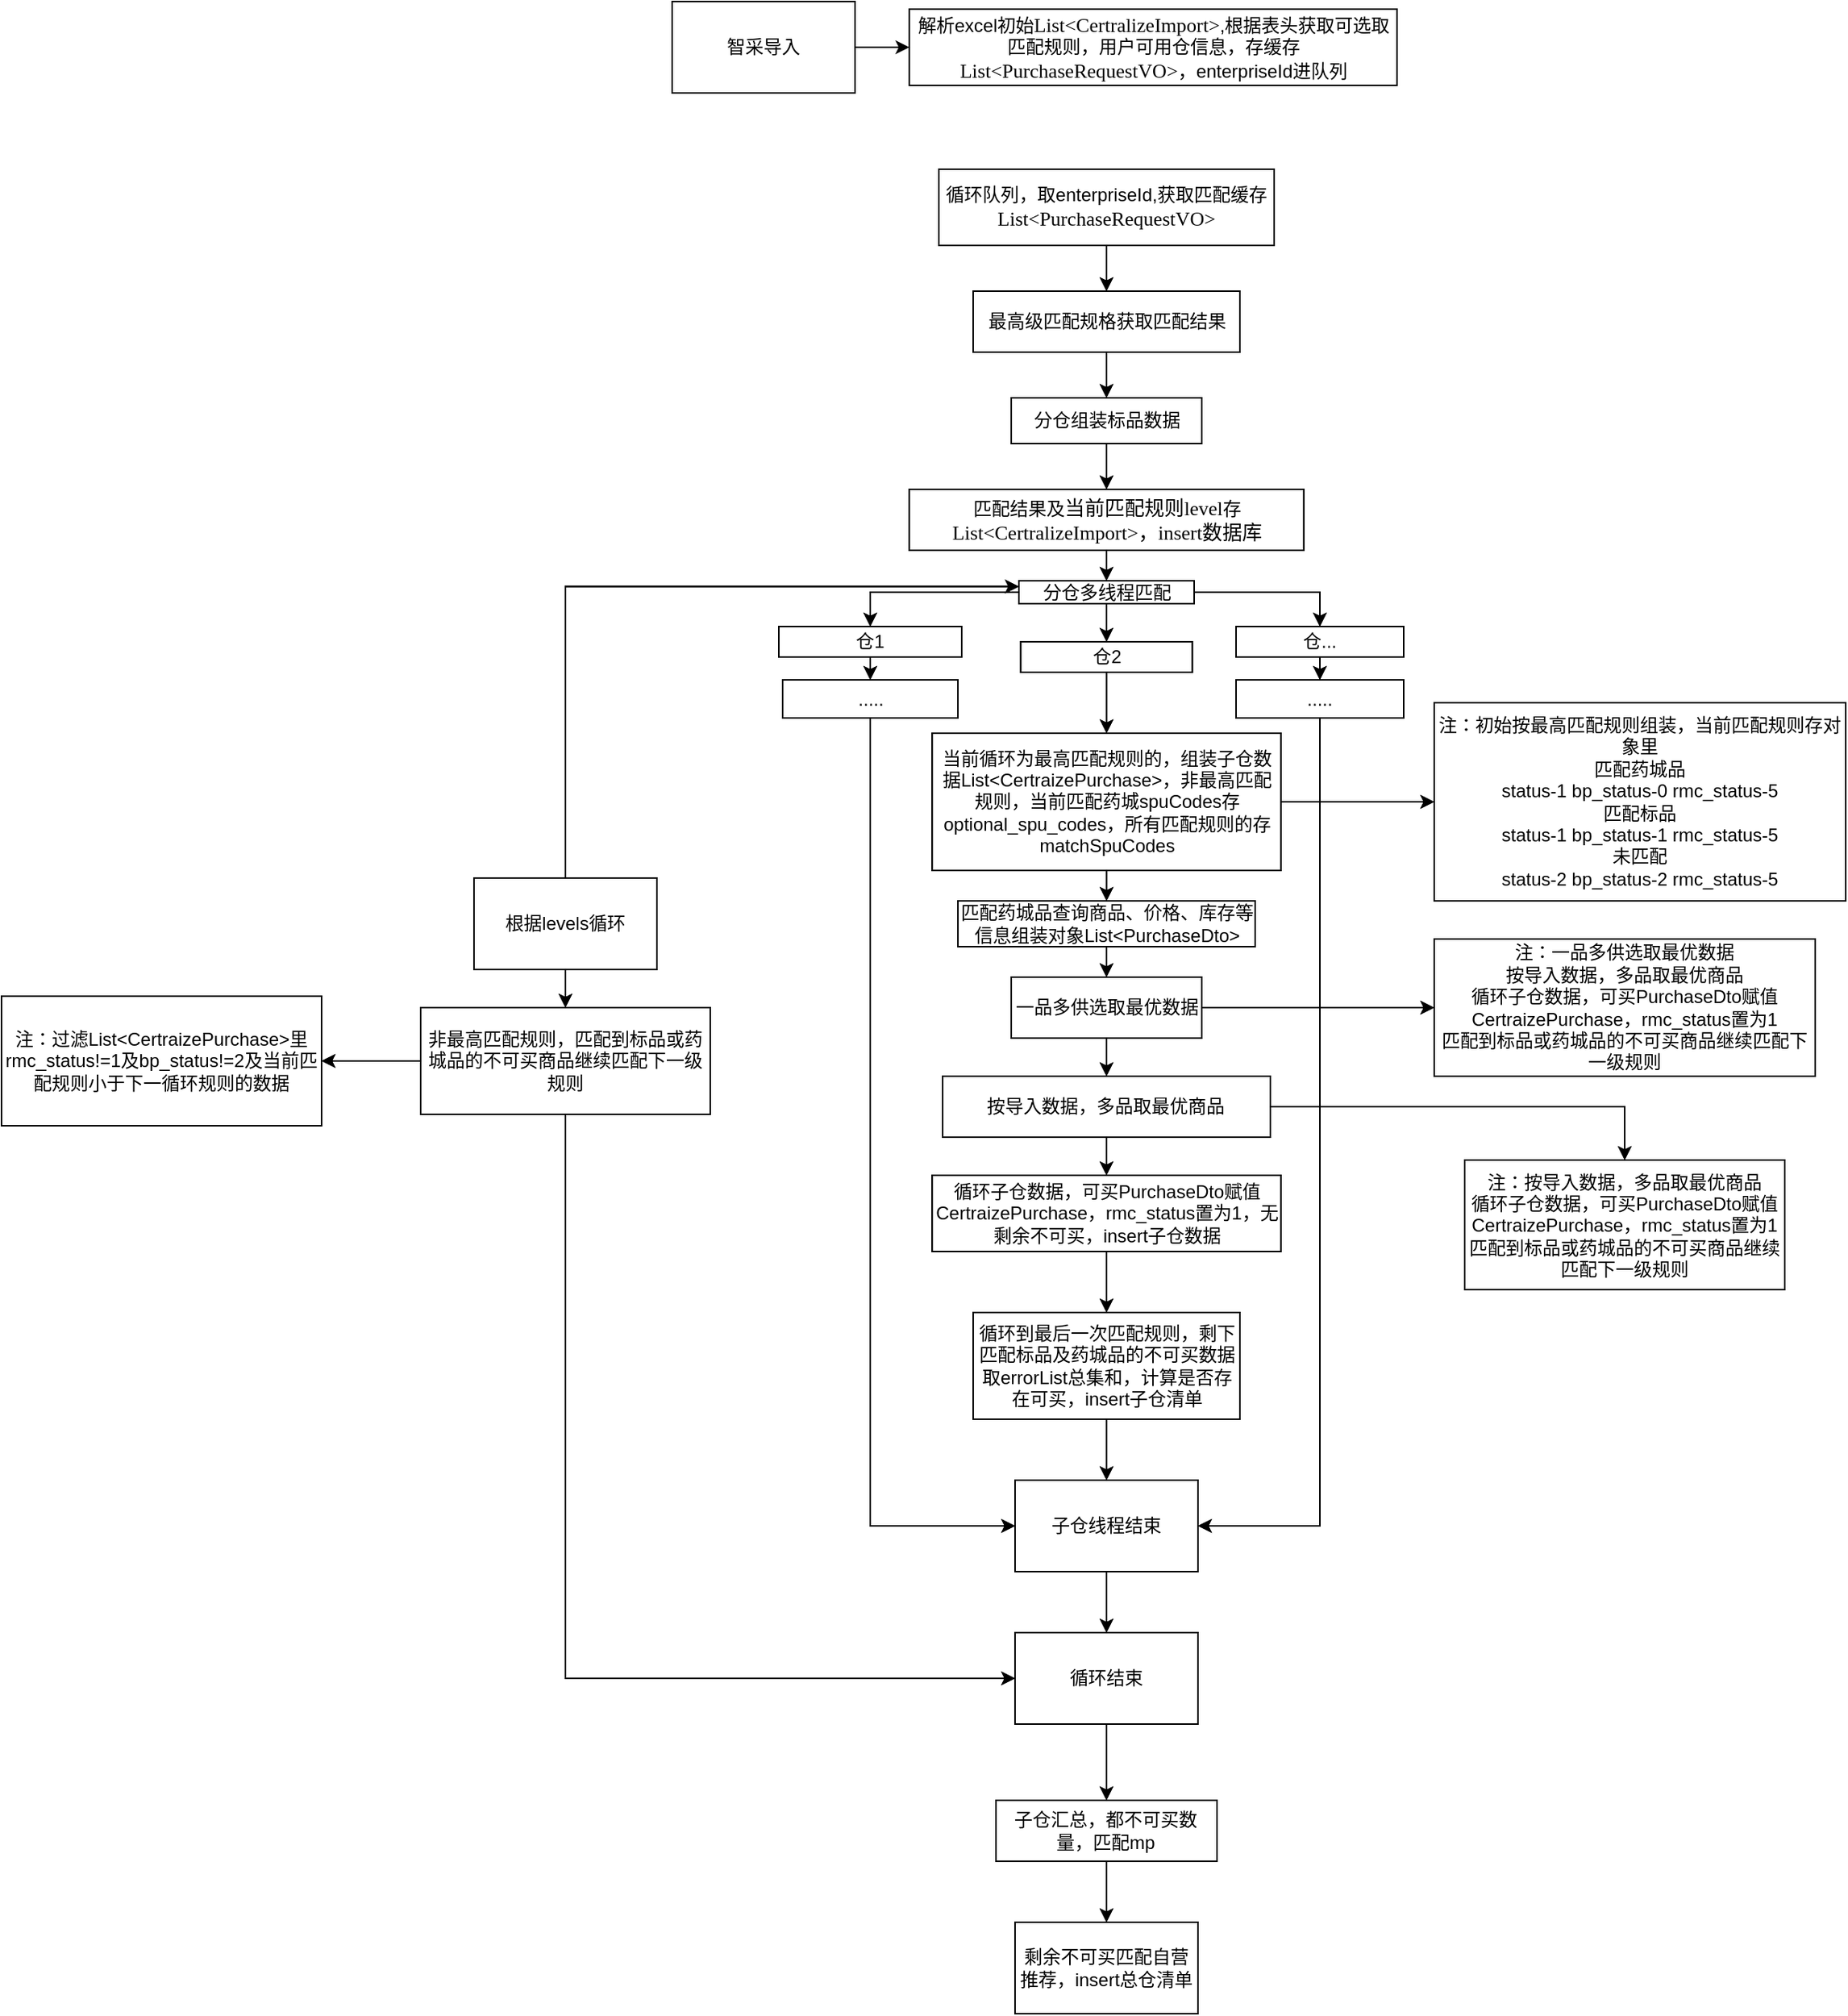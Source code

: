 <mxfile version="13.10.6" type="github"><diagram id="l05Uo-EG5JIZLfHmGwmQ" name="Page-1"><mxGraphModel dx="1747" dy="551" grid="1" gridSize="10" guides="1" tooltips="1" connect="1" arrows="1" fold="1" page="1" pageScale="1" pageWidth="827" pageHeight="1169" math="0" shadow="0"><root><mxCell id="0"/><mxCell id="1" parent="0"/><mxCell id="9VrhTRR11YWdJXrkg4CP-1" value="智采导入" style="rounded=0;whiteSpace=wrap;html=1;" parent="1" vertex="1"><mxGeometry y="130" width="120" height="60" as="geometry"/></mxCell><mxCell id="9VrhTRR11YWdJXrkg4CP-9" value="" style="edgeStyle=orthogonalEdgeStyle;rounded=0;orthogonalLoop=1;jettySize=auto;html=1;" parent="1" source="9VrhTRR11YWdJXrkg4CP-6" target="9VrhTRR11YWdJXrkg4CP-8" edge="1"><mxGeometry relative="1" as="geometry"/></mxCell><mxCell id="9VrhTRR11YWdJXrkg4CP-6" value="循环队列，取enterpriseId,获取匹配缓存&lt;span style=&quot;background-color: rgb(255 , 255 , 255) ; font-family: &amp;#34;consolas&amp;#34; ; font-size: 9.8pt&quot;&gt;List&amp;lt;PurchaseRequestVO&amp;gt;&lt;/span&gt;" style="rounded=0;whiteSpace=wrap;html=1;" parent="1" vertex="1"><mxGeometry x="175" y="240" width="220" height="50" as="geometry"/></mxCell><mxCell id="9VrhTRR11YWdJXrkg4CP-17" value="" style="edgeStyle=orthogonalEdgeStyle;rounded=0;orthogonalLoop=1;jettySize=auto;html=1;" parent="1" source="9VrhTRR11YWdJXrkg4CP-8" target="9VrhTRR11YWdJXrkg4CP-16" edge="1"><mxGeometry relative="1" as="geometry"/></mxCell><mxCell id="9VrhTRR11YWdJXrkg4CP-8" value="最高级匹配规格获取匹配结果" style="whiteSpace=wrap;html=1;rounded=0;" parent="1" vertex="1"><mxGeometry x="197.5" y="320" width="175" height="40" as="geometry"/></mxCell><mxCell id="9VrhTRR11YWdJXrkg4CP-20" value="" style="edgeStyle=orthogonalEdgeStyle;rounded=0;orthogonalLoop=1;jettySize=auto;html=1;" parent="1" source="9VrhTRR11YWdJXrkg4CP-10" target="9VrhTRR11YWdJXrkg4CP-19" edge="1"><mxGeometry relative="1" as="geometry"/></mxCell><mxCell id="9VrhTRR11YWdJXrkg4CP-10" value="匹配结果及&lt;span style=&quot;font-family: &amp;#34;consolas&amp;#34; ; font-size: 13.067px ; background-color: rgb(255 , 255 , 255)&quot;&gt;当前匹配规则level&lt;/span&gt;存&lt;span style=&quot;background-color: rgb(255 , 255 , 255) ; font-family: &amp;#34;consolas&amp;#34; ; font-size: 9.8pt&quot;&gt;List&amp;lt;CertralizeImport&amp;gt;，insert数据库&lt;/span&gt;" style="whiteSpace=wrap;html=1;rounded=0;" parent="1" vertex="1"><mxGeometry x="155.63" y="450" width="258.75" height="40" as="geometry"/></mxCell><mxCell id="9VrhTRR11YWdJXrkg4CP-18" value="" style="edgeStyle=orthogonalEdgeStyle;rounded=0;orthogonalLoop=1;jettySize=auto;html=1;" parent="1" source="9VrhTRR11YWdJXrkg4CP-16" target="9VrhTRR11YWdJXrkg4CP-10" edge="1"><mxGeometry relative="1" as="geometry"/></mxCell><mxCell id="9VrhTRR11YWdJXrkg4CP-16" value="分仓组装标品数据" style="whiteSpace=wrap;html=1;rounded=0;" parent="1" vertex="1"><mxGeometry x="222.5" y="390" width="125" height="30" as="geometry"/></mxCell><mxCell id="9VrhTRR11YWdJXrkg4CP-23" value="" style="edgeStyle=orthogonalEdgeStyle;rounded=0;orthogonalLoop=1;jettySize=auto;html=1;" parent="1" source="9VrhTRR11YWdJXrkg4CP-19" target="9VrhTRR11YWdJXrkg4CP-22" edge="1"><mxGeometry relative="1" as="geometry"/></mxCell><mxCell id="9VrhTRR11YWdJXrkg4CP-25" value="" style="edgeStyle=orthogonalEdgeStyle;rounded=0;orthogonalLoop=1;jettySize=auto;html=1;" parent="1" source="9VrhTRR11YWdJXrkg4CP-19" target="9VrhTRR11YWdJXrkg4CP-24" edge="1"><mxGeometry relative="1" as="geometry"/></mxCell><mxCell id="9VrhTRR11YWdJXrkg4CP-30" value="" style="edgeStyle=orthogonalEdgeStyle;rounded=0;orthogonalLoop=1;jettySize=auto;html=1;" parent="1" source="9VrhTRR11YWdJXrkg4CP-19" target="9VrhTRR11YWdJXrkg4CP-29" edge="1"><mxGeometry relative="1" as="geometry"/></mxCell><mxCell id="9VrhTRR11YWdJXrkg4CP-19" value="分仓多线程匹配" style="whiteSpace=wrap;html=1;rounded=0;" parent="1" vertex="1"><mxGeometry x="227.5" y="510" width="115" height="15" as="geometry"/></mxCell><mxCell id="9VrhTRR11YWdJXrkg4CP-47" value="" style="edgeStyle=orthogonalEdgeStyle;rounded=0;orthogonalLoop=1;jettySize=auto;html=1;" parent="1" source="9VrhTRR11YWdJXrkg4CP-22" target="9VrhTRR11YWdJXrkg4CP-46" edge="1"><mxGeometry relative="1" as="geometry"/></mxCell><mxCell id="9VrhTRR11YWdJXrkg4CP-22" value="仓1" style="whiteSpace=wrap;html=1;rounded=0;" parent="1" vertex="1"><mxGeometry x="70" y="540" width="120" height="20" as="geometry"/></mxCell><mxCell id="9VrhTRR11YWdJXrkg4CP-54" value="" style="edgeStyle=orthogonalEdgeStyle;rounded=0;orthogonalLoop=1;jettySize=auto;html=1;" parent="1" source="9VrhTRR11YWdJXrkg4CP-24" target="9VrhTRR11YWdJXrkg4CP-53" edge="1"><mxGeometry relative="1" as="geometry"/></mxCell><mxCell id="9VrhTRR11YWdJXrkg4CP-24" value="仓..." style="whiteSpace=wrap;html=1;rounded=0;" parent="1" vertex="1"><mxGeometry x="370" y="540" width="110" height="20" as="geometry"/></mxCell><mxCell id="9VrhTRR11YWdJXrkg4CP-33" value="" style="edgeStyle=orthogonalEdgeStyle;rounded=0;orthogonalLoop=1;jettySize=auto;html=1;" parent="1" source="9VrhTRR11YWdJXrkg4CP-29" target="9VrhTRR11YWdJXrkg4CP-32" edge="1"><mxGeometry relative="1" as="geometry"/></mxCell><mxCell id="9VrhTRR11YWdJXrkg4CP-29" value="仓2" style="whiteSpace=wrap;html=1;rounded=0;" parent="1" vertex="1"><mxGeometry x="228.75" y="550" width="112.5" height="20" as="geometry"/></mxCell><mxCell id="9VrhTRR11YWdJXrkg4CP-37" value="" style="edgeStyle=orthogonalEdgeStyle;rounded=0;orthogonalLoop=1;jettySize=auto;html=1;" parent="1" source="9VrhTRR11YWdJXrkg4CP-32" target="9VrhTRR11YWdJXrkg4CP-36" edge="1"><mxGeometry relative="1" as="geometry"/></mxCell><mxCell id="9VrhTRR11YWdJXrkg4CP-51" value="" style="edgeStyle=orthogonalEdgeStyle;rounded=0;orthogonalLoop=1;jettySize=auto;html=1;" parent="1" source="9VrhTRR11YWdJXrkg4CP-32" target="9VrhTRR11YWdJXrkg4CP-35" edge="1"><mxGeometry relative="1" as="geometry"/></mxCell><mxCell id="9VrhTRR11YWdJXrkg4CP-32" value="当前循环为最高匹配规则的，组装子仓数据List&amp;lt;CertraizePurchase&amp;gt;，非最高匹配规则，当前匹配药城spuCodes存optional_spu_codes，所有匹配规则的存matchSpuCodes" style="whiteSpace=wrap;html=1;rounded=0;" parent="1" vertex="1"><mxGeometry x="170.65" y="610" width="228.74" height="90" as="geometry"/></mxCell><mxCell id="9VrhTRR11YWdJXrkg4CP-35" value="&lt;span&gt;注：&lt;/span&gt;&lt;span&gt;初始按最高匹配规则组装，当前匹配规则存对象里&lt;/span&gt;&lt;div&gt;匹配药城品&lt;/div&gt;&lt;div&gt;status-1 bp_status-0 rmc_status-5&lt;/div&gt;&lt;div&gt;匹配标品&lt;/div&gt;&lt;div&gt;status-1 bp_status-1 rmc_status-5&lt;/div&gt;&lt;div&gt;未匹配&lt;/div&gt;&lt;div&gt;status-2 bp_status-2 rmc_status-5&lt;/div&gt;" style="rounded=0;whiteSpace=wrap;html=1;" parent="1" vertex="1"><mxGeometry x="500" y="590" width="270" height="130" as="geometry"/></mxCell><mxCell id="9VrhTRR11YWdJXrkg4CP-39" value="" style="edgeStyle=orthogonalEdgeStyle;rounded=0;orthogonalLoop=1;jettySize=auto;html=1;" parent="1" source="9VrhTRR11YWdJXrkg4CP-36" target="9VrhTRR11YWdJXrkg4CP-38" edge="1"><mxGeometry relative="1" as="geometry"/></mxCell><mxCell id="9VrhTRR11YWdJXrkg4CP-36" value="匹配药城品查询商品、价格、库存等信息组装对象List&amp;lt;PurchaseDto&amp;gt;" style="whiteSpace=wrap;html=1;rounded=0;" parent="1" vertex="1"><mxGeometry x="187.52" y="720" width="195" height="30" as="geometry"/></mxCell><mxCell id="9VrhTRR11YWdJXrkg4CP-42" value="" style="edgeStyle=orthogonalEdgeStyle;rounded=0;orthogonalLoop=1;jettySize=auto;html=1;" parent="1" source="9VrhTRR11YWdJXrkg4CP-38" target="9VrhTRR11YWdJXrkg4CP-41" edge="1"><mxGeometry relative="1" as="geometry"/></mxCell><mxCell id="9VrhTRR11YWdJXrkg4CP-50" value="" style="edgeStyle=orthogonalEdgeStyle;rounded=0;orthogonalLoop=1;jettySize=auto;html=1;" parent="1" source="9VrhTRR11YWdJXrkg4CP-38" target="9VrhTRR11YWdJXrkg4CP-40" edge="1"><mxGeometry relative="1" as="geometry"/></mxCell><mxCell id="9VrhTRR11YWdJXrkg4CP-38" value="一品多供选取最优数据" style="whiteSpace=wrap;html=1;rounded=0;" parent="1" vertex="1"><mxGeometry x="222.5" y="770" width="124.99" height="40" as="geometry"/></mxCell><mxCell id="9VrhTRR11YWdJXrkg4CP-40" value="注：&lt;span&gt;一品多供选取最优数据&lt;/span&gt;&lt;div&gt;&lt;span&gt;&#9;&lt;/span&gt;按导入数据，多品取最优商品&lt;/div&gt;&lt;div&gt;&lt;span&gt;&#9;&#9;&lt;/span&gt;循环子仓数据，可买PurchaseDto赋值CertraizePurchase，rmc_status置为1&lt;/div&gt;&lt;div&gt;&lt;span&gt;&#9;&#9;&#9;&lt;/span&gt;匹配到标品或药城品的不可买商品继续匹配下一级规则&lt;/div&gt;" style="rounded=0;whiteSpace=wrap;html=1;align=center;" parent="1" vertex="1"><mxGeometry x="500" y="745" width="250" height="90" as="geometry"/></mxCell><mxCell id="9VrhTRR11YWdJXrkg4CP-45" value="" style="edgeStyle=orthogonalEdgeStyle;rounded=0;orthogonalLoop=1;jettySize=auto;html=1;" parent="1" source="9VrhTRR11YWdJXrkg4CP-41" target="9VrhTRR11YWdJXrkg4CP-44" edge="1"><mxGeometry relative="1" as="geometry"/></mxCell><mxCell id="9VrhTRR11YWdJXrkg4CP-56" value="" style="edgeStyle=orthogonalEdgeStyle;rounded=0;orthogonalLoop=1;jettySize=auto;html=1;" parent="1" source="9VrhTRR11YWdJXrkg4CP-41" target="9VrhTRR11YWdJXrkg4CP-43" edge="1"><mxGeometry relative="1" as="geometry"/></mxCell><mxCell id="9VrhTRR11YWdJXrkg4CP-41" value="按导入数据，多品取最优商品" style="whiteSpace=wrap;html=1;rounded=0;" parent="1" vertex="1"><mxGeometry x="177.49" y="835" width="215.01" height="40" as="geometry"/></mxCell><mxCell id="9VrhTRR11YWdJXrkg4CP-43" value="&lt;div&gt;注：按导入数据，多品取最优商品&lt;/div&gt;&lt;div&gt;&lt;span&gt;&#9;&lt;/span&gt;循环子仓数据，可买PurchaseDto赋值CertraizePurchase，rmc_status置为1&lt;/div&gt;&lt;div&gt;&lt;span&gt;&#9;&#9;&lt;/span&gt;匹配到标品或药城品的不可买商品继续匹配下一级规则&lt;/div&gt;" style="rounded=0;whiteSpace=wrap;html=1;align=center;" parent="1" vertex="1"><mxGeometry x="520" y="890" width="210" height="85" as="geometry"/></mxCell><mxCell id="9VrhTRR11YWdJXrkg4CP-92" value="" style="edgeStyle=orthogonalEdgeStyle;rounded=0;orthogonalLoop=1;jettySize=auto;html=1;" parent="1" source="9VrhTRR11YWdJXrkg4CP-44" target="9VrhTRR11YWdJXrkg4CP-91" edge="1"><mxGeometry relative="1" as="geometry"/></mxCell><mxCell id="9VrhTRR11YWdJXrkg4CP-44" value="循环子仓数据，可买PurchaseDto赋值CertraizePurchase，rmc_status置为1，无剩余不可买，insert子仓数据" style="whiteSpace=wrap;html=1;rounded=0;" parent="1" vertex="1"><mxGeometry x="170.64" y="900" width="228.75" height="50" as="geometry"/></mxCell><mxCell id="9VrhTRR11YWdJXrkg4CP-66" value="" style="edgeStyle=orthogonalEdgeStyle;rounded=0;orthogonalLoop=1;jettySize=auto;html=1;entryX=0;entryY=0.5;entryDx=0;entryDy=0;" parent="1" source="9VrhTRR11YWdJXrkg4CP-46" target="9VrhTRR11YWdJXrkg4CP-62" edge="1"><mxGeometry relative="1" as="geometry"><mxPoint x="130" y="1110" as="targetPoint"/><Array as="points"><mxPoint x="130" y="1130"/></Array></mxGeometry></mxCell><mxCell id="9VrhTRR11YWdJXrkg4CP-46" value="....." style="whiteSpace=wrap;html=1;rounded=0;" parent="1" vertex="1"><mxGeometry x="72.5" y="575" width="115" height="25" as="geometry"/></mxCell><mxCell id="9VrhTRR11YWdJXrkg4CP-68" value="" style="edgeStyle=orthogonalEdgeStyle;rounded=0;orthogonalLoop=1;jettySize=auto;html=1;entryX=1;entryY=0.5;entryDx=0;entryDy=0;" parent="1" source="9VrhTRR11YWdJXrkg4CP-53" target="9VrhTRR11YWdJXrkg4CP-62" edge="1"><mxGeometry relative="1" as="geometry"><Array as="points"><mxPoint x="425" y="1130"/></Array></mxGeometry></mxCell><mxCell id="9VrhTRR11YWdJXrkg4CP-53" value="....." style="whiteSpace=wrap;html=1;rounded=0;align=center;" parent="1" vertex="1"><mxGeometry x="370" y="575" width="110" height="25" as="geometry"/></mxCell><mxCell id="9VrhTRR11YWdJXrkg4CP-99" value="" style="edgeStyle=orthogonalEdgeStyle;rounded=0;orthogonalLoop=1;jettySize=auto;html=1;" parent="1" source="9VrhTRR11YWdJXrkg4CP-62" target="9VrhTRR11YWdJXrkg4CP-98" edge="1"><mxGeometry relative="1" as="geometry"/></mxCell><mxCell id="9VrhTRR11YWdJXrkg4CP-62" value="子仓线程结束" style="whiteSpace=wrap;html=1;rounded=0;" parent="1" vertex="1"><mxGeometry x="225.015" y="1100" width="120" height="60" as="geometry"/></mxCell><mxCell id="9VrhTRR11YWdJXrkg4CP-69" value="注：过滤List&amp;lt;CertraizePurchase&amp;gt;里rmc_status!=1及bp_status!=2及当前匹配规则小于下一循环规则的数据" style="rounded=0;whiteSpace=wrap;html=1;align=center;" parent="1" vertex="1"><mxGeometry x="-440" y="782.5" width="210" height="85" as="geometry"/></mxCell><mxCell id="9VrhTRR11YWdJXrkg4CP-79" value="" style="edgeStyle=orthogonalEdgeStyle;rounded=0;orthogonalLoop=1;jettySize=auto;html=1;entryX=0;entryY=0.25;entryDx=0;entryDy=0;" parent="1" source="9VrhTRR11YWdJXrkg4CP-77" target="9VrhTRR11YWdJXrkg4CP-19" edge="1"><mxGeometry relative="1" as="geometry"><Array as="points"><mxPoint x="-70" y="514"/></Array></mxGeometry></mxCell><mxCell id="9VrhTRR11YWdJXrkg4CP-85" value="" style="edgeStyle=orthogonalEdgeStyle;rounded=0;orthogonalLoop=1;jettySize=auto;html=1;" parent="1" source="9VrhTRR11YWdJXrkg4CP-77" target="9VrhTRR11YWdJXrkg4CP-83" edge="1"><mxGeometry relative="1" as="geometry"/></mxCell><mxCell id="9VrhTRR11YWdJXrkg4CP-77" value="根据levels循环" style="rounded=0;whiteSpace=wrap;html=1;align=center;" parent="1" vertex="1"><mxGeometry x="-130" y="705" width="120" height="60" as="geometry"/></mxCell><mxCell id="9VrhTRR11YWdJXrkg4CP-86" value="" style="edgeStyle=orthogonalEdgeStyle;rounded=0;orthogonalLoop=1;jettySize=auto;html=1;" parent="1" source="9VrhTRR11YWdJXrkg4CP-83" target="9VrhTRR11YWdJXrkg4CP-69" edge="1"><mxGeometry relative="1" as="geometry"/></mxCell><mxCell id="9VrhTRR11YWdJXrkg4CP-90" value="" style="edgeStyle=orthogonalEdgeStyle;rounded=0;orthogonalLoop=1;jettySize=auto;html=1;entryX=0;entryY=0.5;entryDx=0;entryDy=0;" parent="1" source="9VrhTRR11YWdJXrkg4CP-83" target="9VrhTRR11YWdJXrkg4CP-98" edge="1"><mxGeometry relative="1" as="geometry"><mxPoint x="-70" y="945" as="targetPoint"/><Array as="points"><mxPoint x="-70" y="1230"/></Array></mxGeometry></mxCell><mxCell id="9VrhTRR11YWdJXrkg4CP-83" value="&lt;span&gt;非最高匹配规则，匹配到标品或药城品的不可买商品继续匹配下一级规则&lt;/span&gt;" style="rounded=0;whiteSpace=wrap;html=1;align=center;" parent="1" vertex="1"><mxGeometry x="-165" y="790" width="190" height="70" as="geometry"/></mxCell><mxCell id="9VrhTRR11YWdJXrkg4CP-93" value="" style="edgeStyle=orthogonalEdgeStyle;rounded=0;orthogonalLoop=1;jettySize=auto;html=1;" parent="1" source="9VrhTRR11YWdJXrkg4CP-91" target="9VrhTRR11YWdJXrkg4CP-62" edge="1"><mxGeometry relative="1" as="geometry"/></mxCell><mxCell id="9VrhTRR11YWdJXrkg4CP-91" value="循环到最后一次匹配规则，剩下匹配标品及药城品的不可买数据取errorList总集和，计算是否存在可买，insert子仓清单" style="whiteSpace=wrap;html=1;rounded=0;" parent="1" vertex="1"><mxGeometry x="197.53" y="990" width="174.99" height="70" as="geometry"/></mxCell><mxCell id="9VrhTRR11YWdJXrkg4CP-102" value="" style="edgeStyle=orthogonalEdgeStyle;rounded=0;orthogonalLoop=1;jettySize=auto;html=1;" parent="1" source="9VrhTRR11YWdJXrkg4CP-96" target="9VrhTRR11YWdJXrkg4CP-101" edge="1"><mxGeometry relative="1" as="geometry"/></mxCell><mxCell id="9VrhTRR11YWdJXrkg4CP-96" value="子仓汇总，都不可买数量，匹配mp" style="whiteSpace=wrap;html=1;rounded=0;" parent="1" vertex="1"><mxGeometry x="212.49" y="1310" width="145.01" height="40" as="geometry"/></mxCell><mxCell id="9VrhTRR11YWdJXrkg4CP-100" value="" style="edgeStyle=orthogonalEdgeStyle;rounded=0;orthogonalLoop=1;jettySize=auto;html=1;" parent="1" source="9VrhTRR11YWdJXrkg4CP-98" target="9VrhTRR11YWdJXrkg4CP-96" edge="1"><mxGeometry relative="1" as="geometry"/></mxCell><mxCell id="9VrhTRR11YWdJXrkg4CP-98" value="循环结束" style="rounded=0;whiteSpace=wrap;html=1;align=center;" parent="1" vertex="1"><mxGeometry x="224.99" y="1200" width="120" height="60" as="geometry"/></mxCell><mxCell id="9VrhTRR11YWdJXrkg4CP-101" value="剩余不可买匹配自营推荐，insert总仓清单" style="whiteSpace=wrap;html=1;rounded=0;" parent="1" vertex="1"><mxGeometry x="224.995" y="1390" width="120" height="60" as="geometry"/></mxCell><mxCell id="5xOcmtrdM1LGUa5LBMPP-1" value="" style="edgeStyle=orthogonalEdgeStyle;rounded=0;orthogonalLoop=1;jettySize=auto;html=1;" edge="1" parent="1" source="5xOcmtrdM1LGUa5LBMPP-2" target="5xOcmtrdM1LGUa5LBMPP-3"><mxGeometry relative="1" as="geometry"/></mxCell><mxCell id="5xOcmtrdM1LGUa5LBMPP-2" value="智采导入" style="rounded=0;whiteSpace=wrap;html=1;" vertex="1" parent="1"><mxGeometry y="130" width="120" height="60" as="geometry"/></mxCell><mxCell id="5xOcmtrdM1LGUa5LBMPP-3" value="解析excel初始&lt;span style=&quot;background-color: rgb(255 , 255 , 255) ; font-family: &amp;#34;consolas&amp;#34; ; font-size: 9.8pt&quot;&gt;List&amp;lt;CertralizeImport&amp;gt;&lt;/span&gt;&lt;span&gt;,根据表头获取可选取匹配规则，用户可用仓信息，存缓存&lt;/span&gt;&lt;span style=&quot;background-color: rgb(255 , 255 , 255) ; font-family: &amp;#34;consolas&amp;#34; ; font-size: 9.8pt&quot;&gt;List&amp;lt;PurchaseRequestVO&amp;gt;&lt;/span&gt;&lt;span&gt;，enterpriseId进队列&lt;/span&gt;" style="rounded=0;whiteSpace=wrap;html=1;" vertex="1" parent="1"><mxGeometry x="155.63" y="135" width="320" height="50" as="geometry"/></mxCell><mxCell id="5xOcmtrdM1LGUa5LBMPP-4" value="" style="edgeStyle=orthogonalEdgeStyle;rounded=0;orthogonalLoop=1;jettySize=auto;html=1;" edge="1" parent="1" source="5xOcmtrdM1LGUa5LBMPP-5" target="5xOcmtrdM1LGUa5LBMPP-7"><mxGeometry relative="1" as="geometry"/></mxCell><mxCell id="5xOcmtrdM1LGUa5LBMPP-5" value="循环队列，取enterpriseId,获取匹配缓存&lt;span style=&quot;background-color: rgb(255 , 255 , 255) ; font-family: &amp;#34;consolas&amp;#34; ; font-size: 9.8pt&quot;&gt;List&amp;lt;PurchaseRequestVO&amp;gt;&lt;/span&gt;" style="rounded=0;whiteSpace=wrap;html=1;" vertex="1" parent="1"><mxGeometry x="175" y="240" width="220" height="50" as="geometry"/></mxCell><mxCell id="5xOcmtrdM1LGUa5LBMPP-6" value="" style="edgeStyle=orthogonalEdgeStyle;rounded=0;orthogonalLoop=1;jettySize=auto;html=1;" edge="1" parent="1" source="5xOcmtrdM1LGUa5LBMPP-7" target="5xOcmtrdM1LGUa5LBMPP-11"><mxGeometry relative="1" as="geometry"/></mxCell><mxCell id="5xOcmtrdM1LGUa5LBMPP-7" value="最高级匹配规格获取匹配结果" style="whiteSpace=wrap;html=1;rounded=0;" vertex="1" parent="1"><mxGeometry x="197.5" y="320" width="175" height="40" as="geometry"/></mxCell><mxCell id="5xOcmtrdM1LGUa5LBMPP-8" value="" style="edgeStyle=orthogonalEdgeStyle;rounded=0;orthogonalLoop=1;jettySize=auto;html=1;" edge="1" parent="1" source="5xOcmtrdM1LGUa5LBMPP-9" target="5xOcmtrdM1LGUa5LBMPP-15"><mxGeometry relative="1" as="geometry"/></mxCell><mxCell id="5xOcmtrdM1LGUa5LBMPP-9" value="匹配结果及&lt;span style=&quot;font-family: &amp;#34;consolas&amp;#34; ; font-size: 13.067px ; background-color: rgb(255 , 255 , 255)&quot;&gt;当前匹配规则level&lt;/span&gt;存&lt;span style=&quot;background-color: rgb(255 , 255 , 255) ; font-family: &amp;#34;consolas&amp;#34; ; font-size: 9.8pt&quot;&gt;List&amp;lt;CertralizeImport&amp;gt;，insert数据库&lt;/span&gt;" style="whiteSpace=wrap;html=1;rounded=0;" vertex="1" parent="1"><mxGeometry x="155.63" y="450" width="258.75" height="40" as="geometry"/></mxCell><mxCell id="5xOcmtrdM1LGUa5LBMPP-10" value="" style="edgeStyle=orthogonalEdgeStyle;rounded=0;orthogonalLoop=1;jettySize=auto;html=1;" edge="1" parent="1" source="5xOcmtrdM1LGUa5LBMPP-11" target="5xOcmtrdM1LGUa5LBMPP-9"><mxGeometry relative="1" as="geometry"/></mxCell><mxCell id="5xOcmtrdM1LGUa5LBMPP-11" value="分仓组装标品数据" style="whiteSpace=wrap;html=1;rounded=0;" vertex="1" parent="1"><mxGeometry x="222.5" y="390" width="125" height="30" as="geometry"/></mxCell><mxCell id="5xOcmtrdM1LGUa5LBMPP-12" value="" style="edgeStyle=orthogonalEdgeStyle;rounded=0;orthogonalLoop=1;jettySize=auto;html=1;" edge="1" parent="1" source="5xOcmtrdM1LGUa5LBMPP-15" target="5xOcmtrdM1LGUa5LBMPP-17"><mxGeometry relative="1" as="geometry"/></mxCell><mxCell id="5xOcmtrdM1LGUa5LBMPP-13" value="" style="edgeStyle=orthogonalEdgeStyle;rounded=0;orthogonalLoop=1;jettySize=auto;html=1;" edge="1" parent="1" source="5xOcmtrdM1LGUa5LBMPP-15" target="5xOcmtrdM1LGUa5LBMPP-19"><mxGeometry relative="1" as="geometry"/></mxCell><mxCell id="5xOcmtrdM1LGUa5LBMPP-14" value="" style="edgeStyle=orthogonalEdgeStyle;rounded=0;orthogonalLoop=1;jettySize=auto;html=1;" edge="1" parent="1" source="5xOcmtrdM1LGUa5LBMPP-15" target="5xOcmtrdM1LGUa5LBMPP-21"><mxGeometry relative="1" as="geometry"/></mxCell><mxCell id="5xOcmtrdM1LGUa5LBMPP-15" value="分仓多线程匹配" style="whiteSpace=wrap;html=1;rounded=0;" vertex="1" parent="1"><mxGeometry x="227.5" y="510" width="115" height="15" as="geometry"/></mxCell><mxCell id="5xOcmtrdM1LGUa5LBMPP-16" value="" style="edgeStyle=orthogonalEdgeStyle;rounded=0;orthogonalLoop=1;jettySize=auto;html=1;" edge="1" parent="1" source="5xOcmtrdM1LGUa5LBMPP-17" target="5xOcmtrdM1LGUa5LBMPP-39"><mxGeometry relative="1" as="geometry"/></mxCell><mxCell id="5xOcmtrdM1LGUa5LBMPP-17" value="仓1" style="whiteSpace=wrap;html=1;rounded=0;" vertex="1" parent="1"><mxGeometry x="70" y="540" width="120" height="20" as="geometry"/></mxCell><mxCell id="5xOcmtrdM1LGUa5LBMPP-18" value="" style="edgeStyle=orthogonalEdgeStyle;rounded=0;orthogonalLoop=1;jettySize=auto;html=1;" edge="1" parent="1" source="5xOcmtrdM1LGUa5LBMPP-19" target="5xOcmtrdM1LGUa5LBMPP-41"><mxGeometry relative="1" as="geometry"/></mxCell><mxCell id="5xOcmtrdM1LGUa5LBMPP-19" value="仓..." style="whiteSpace=wrap;html=1;rounded=0;" vertex="1" parent="1"><mxGeometry x="370" y="540" width="110" height="20" as="geometry"/></mxCell><mxCell id="5xOcmtrdM1LGUa5LBMPP-20" value="" style="edgeStyle=orthogonalEdgeStyle;rounded=0;orthogonalLoop=1;jettySize=auto;html=1;" edge="1" parent="1" source="5xOcmtrdM1LGUa5LBMPP-21" target="5xOcmtrdM1LGUa5LBMPP-24"><mxGeometry relative="1" as="geometry"/></mxCell><mxCell id="5xOcmtrdM1LGUa5LBMPP-21" value="仓2" style="whiteSpace=wrap;html=1;rounded=0;" vertex="1" parent="1"><mxGeometry x="228.75" y="550" width="112.5" height="20" as="geometry"/></mxCell><mxCell id="5xOcmtrdM1LGUa5LBMPP-22" value="" style="edgeStyle=orthogonalEdgeStyle;rounded=0;orthogonalLoop=1;jettySize=auto;html=1;" edge="1" parent="1" source="5xOcmtrdM1LGUa5LBMPP-24" target="5xOcmtrdM1LGUa5LBMPP-27"><mxGeometry relative="1" as="geometry"/></mxCell><mxCell id="5xOcmtrdM1LGUa5LBMPP-23" value="" style="edgeStyle=orthogonalEdgeStyle;rounded=0;orthogonalLoop=1;jettySize=auto;html=1;" edge="1" parent="1" source="5xOcmtrdM1LGUa5LBMPP-24" target="5xOcmtrdM1LGUa5LBMPP-25"><mxGeometry relative="1" as="geometry"/></mxCell><mxCell id="5xOcmtrdM1LGUa5LBMPP-24" value="当前循环为最高匹配规则的，组装子仓数据List&amp;lt;CertraizePurchase&amp;gt;，非最高匹配规则，当前匹配药城spuCodes存optional_spu_codes，所有匹配规则的存matchSpuCodes" style="whiteSpace=wrap;html=1;rounded=0;" vertex="1" parent="1"><mxGeometry x="170.65" y="610" width="228.74" height="90" as="geometry"/></mxCell><mxCell id="5xOcmtrdM1LGUa5LBMPP-25" value="&lt;span&gt;注：&lt;/span&gt;&lt;span&gt;初始按最高匹配规则组装，当前匹配规则存对象里&lt;/span&gt;&lt;div&gt;匹配药城品&lt;/div&gt;&lt;div&gt;status-1 bp_status-0 rmc_status-5&lt;/div&gt;&lt;div&gt;匹配标品&lt;/div&gt;&lt;div&gt;status-1 bp_status-1 rmc_status-5&lt;/div&gt;&lt;div&gt;未匹配&lt;/div&gt;&lt;div&gt;status-2 bp_status-2 rmc_status-5&lt;/div&gt;" style="rounded=0;whiteSpace=wrap;html=1;" vertex="1" parent="1"><mxGeometry x="500" y="590" width="270" height="130" as="geometry"/></mxCell><mxCell id="5xOcmtrdM1LGUa5LBMPP-26" value="" style="edgeStyle=orthogonalEdgeStyle;rounded=0;orthogonalLoop=1;jettySize=auto;html=1;" edge="1" parent="1" source="5xOcmtrdM1LGUa5LBMPP-27" target="5xOcmtrdM1LGUa5LBMPP-30"><mxGeometry relative="1" as="geometry"/></mxCell><mxCell id="5xOcmtrdM1LGUa5LBMPP-27" value="匹配药城品查询商品、价格、库存等信息组装对象List&amp;lt;PurchaseDto&amp;gt;" style="whiteSpace=wrap;html=1;rounded=0;" vertex="1" parent="1"><mxGeometry x="187.52" y="720" width="195" height="30" as="geometry"/></mxCell><mxCell id="5xOcmtrdM1LGUa5LBMPP-28" value="" style="edgeStyle=orthogonalEdgeStyle;rounded=0;orthogonalLoop=1;jettySize=auto;html=1;" edge="1" parent="1" source="5xOcmtrdM1LGUa5LBMPP-30" target="5xOcmtrdM1LGUa5LBMPP-34"><mxGeometry relative="1" as="geometry"/></mxCell><mxCell id="5xOcmtrdM1LGUa5LBMPP-29" value="" style="edgeStyle=orthogonalEdgeStyle;rounded=0;orthogonalLoop=1;jettySize=auto;html=1;" edge="1" parent="1" source="5xOcmtrdM1LGUa5LBMPP-30" target="5xOcmtrdM1LGUa5LBMPP-31"><mxGeometry relative="1" as="geometry"/></mxCell><mxCell id="5xOcmtrdM1LGUa5LBMPP-30" value="一品多供选取最优数据" style="whiteSpace=wrap;html=1;rounded=0;" vertex="1" parent="1"><mxGeometry x="222.5" y="770" width="124.99" height="40" as="geometry"/></mxCell><mxCell id="5xOcmtrdM1LGUa5LBMPP-31" value="注：&lt;span&gt;一品多供选取最优数据&lt;/span&gt;&lt;div&gt;&lt;span&gt;&#9;&lt;/span&gt;按导入数据，多品取最优商品&lt;/div&gt;&lt;div&gt;&lt;span&gt;&#9;&#9;&lt;/span&gt;循环子仓数据，可买PurchaseDto赋值CertraizePurchase，rmc_status置为1&lt;/div&gt;&lt;div&gt;&lt;span&gt;&#9;&#9;&#9;&lt;/span&gt;匹配到标品或药城品的不可买商品继续匹配下一级规则&lt;/div&gt;" style="rounded=0;whiteSpace=wrap;html=1;align=center;" vertex="1" parent="1"><mxGeometry x="500" y="745" width="250" height="90" as="geometry"/></mxCell><mxCell id="5xOcmtrdM1LGUa5LBMPP-32" value="" style="edgeStyle=orthogonalEdgeStyle;rounded=0;orthogonalLoop=1;jettySize=auto;html=1;" edge="1" parent="1" source="5xOcmtrdM1LGUa5LBMPP-34" target="5xOcmtrdM1LGUa5LBMPP-37"><mxGeometry relative="1" as="geometry"/></mxCell><mxCell id="5xOcmtrdM1LGUa5LBMPP-33" value="" style="edgeStyle=orthogonalEdgeStyle;rounded=0;orthogonalLoop=1;jettySize=auto;html=1;" edge="1" parent="1" source="5xOcmtrdM1LGUa5LBMPP-34" target="5xOcmtrdM1LGUa5LBMPP-35"><mxGeometry relative="1" as="geometry"/></mxCell><mxCell id="5xOcmtrdM1LGUa5LBMPP-34" value="按导入数据，多品取最优商品" style="whiteSpace=wrap;html=1;rounded=0;" vertex="1" parent="1"><mxGeometry x="177.49" y="835" width="215.01" height="40" as="geometry"/></mxCell><mxCell id="5xOcmtrdM1LGUa5LBMPP-35" value="&lt;div&gt;注：按导入数据，多品取最优商品&lt;/div&gt;&lt;div&gt;&lt;span&gt;&#9;&lt;/span&gt;循环子仓数据，可买PurchaseDto赋值CertraizePurchase，rmc_status置为1&lt;/div&gt;&lt;div&gt;&lt;span&gt;&#9;&#9;&lt;/span&gt;匹配到标品或药城品的不可买商品继续匹配下一级规则&lt;/div&gt;" style="rounded=0;whiteSpace=wrap;html=1;align=center;" vertex="1" parent="1"><mxGeometry x="520" y="890" width="210" height="85" as="geometry"/></mxCell><mxCell id="5xOcmtrdM1LGUa5LBMPP-36" value="" style="edgeStyle=orthogonalEdgeStyle;rounded=0;orthogonalLoop=1;jettySize=auto;html=1;" edge="1" parent="1" source="5xOcmtrdM1LGUa5LBMPP-37" target="5xOcmtrdM1LGUa5LBMPP-52"><mxGeometry relative="1" as="geometry"/></mxCell><mxCell id="5xOcmtrdM1LGUa5LBMPP-37" value="循环子仓数据，可买PurchaseDto赋值CertraizePurchase，rmc_status置为1，无剩余不可买，insert子仓数据" style="whiteSpace=wrap;html=1;rounded=0;" vertex="1" parent="1"><mxGeometry x="170.64" y="900" width="228.75" height="50" as="geometry"/></mxCell><mxCell id="5xOcmtrdM1LGUa5LBMPP-38" value="" style="edgeStyle=orthogonalEdgeStyle;rounded=0;orthogonalLoop=1;jettySize=auto;html=1;entryX=0;entryY=0.5;entryDx=0;entryDy=0;" edge="1" parent="1" source="5xOcmtrdM1LGUa5LBMPP-39" target="5xOcmtrdM1LGUa5LBMPP-43"><mxGeometry relative="1" as="geometry"><mxPoint x="130" y="1110" as="targetPoint"/><Array as="points"><mxPoint x="130" y="1130"/></Array></mxGeometry></mxCell><mxCell id="5xOcmtrdM1LGUa5LBMPP-39" value="....." style="whiteSpace=wrap;html=1;rounded=0;" vertex="1" parent="1"><mxGeometry x="72.5" y="575" width="115" height="25" as="geometry"/></mxCell><mxCell id="5xOcmtrdM1LGUa5LBMPP-40" value="" style="edgeStyle=orthogonalEdgeStyle;rounded=0;orthogonalLoop=1;jettySize=auto;html=1;entryX=1;entryY=0.5;entryDx=0;entryDy=0;" edge="1" parent="1" source="5xOcmtrdM1LGUa5LBMPP-41" target="5xOcmtrdM1LGUa5LBMPP-43"><mxGeometry relative="1" as="geometry"><Array as="points"><mxPoint x="425" y="1130"/></Array></mxGeometry></mxCell><mxCell id="5xOcmtrdM1LGUa5LBMPP-41" value="....." style="whiteSpace=wrap;html=1;rounded=0;align=center;" vertex="1" parent="1"><mxGeometry x="370" y="575" width="110" height="25" as="geometry"/></mxCell><mxCell id="5xOcmtrdM1LGUa5LBMPP-42" value="" style="edgeStyle=orthogonalEdgeStyle;rounded=0;orthogonalLoop=1;jettySize=auto;html=1;" edge="1" parent="1" source="5xOcmtrdM1LGUa5LBMPP-43" target="5xOcmtrdM1LGUa5LBMPP-56"><mxGeometry relative="1" as="geometry"/></mxCell><mxCell id="5xOcmtrdM1LGUa5LBMPP-43" value="子仓线程结束" style="whiteSpace=wrap;html=1;rounded=0;" vertex="1" parent="1"><mxGeometry x="225.015" y="1100" width="120" height="60" as="geometry"/></mxCell><mxCell id="5xOcmtrdM1LGUa5LBMPP-44" value="注：过滤List&amp;lt;CertraizePurchase&amp;gt;里rmc_status!=1及bp_status!=2及当前匹配规则小于下一循环规则的数据" style="rounded=0;whiteSpace=wrap;html=1;align=center;" vertex="1" parent="1"><mxGeometry x="-440" y="782.5" width="210" height="85" as="geometry"/></mxCell><mxCell id="5xOcmtrdM1LGUa5LBMPP-45" value="" style="edgeStyle=orthogonalEdgeStyle;rounded=0;orthogonalLoop=1;jettySize=auto;html=1;entryX=0;entryY=0.25;entryDx=0;entryDy=0;" edge="1" parent="1" source="5xOcmtrdM1LGUa5LBMPP-47" target="5xOcmtrdM1LGUa5LBMPP-15"><mxGeometry relative="1" as="geometry"><Array as="points"><mxPoint x="-70" y="514"/></Array></mxGeometry></mxCell><mxCell id="5xOcmtrdM1LGUa5LBMPP-46" value="" style="edgeStyle=orthogonalEdgeStyle;rounded=0;orthogonalLoop=1;jettySize=auto;html=1;" edge="1" parent="1" source="5xOcmtrdM1LGUa5LBMPP-47" target="5xOcmtrdM1LGUa5LBMPP-50"><mxGeometry relative="1" as="geometry"/></mxCell><mxCell id="5xOcmtrdM1LGUa5LBMPP-47" value="根据levels循环" style="rounded=0;whiteSpace=wrap;html=1;align=center;" vertex="1" parent="1"><mxGeometry x="-130" y="705" width="120" height="60" as="geometry"/></mxCell><mxCell id="5xOcmtrdM1LGUa5LBMPP-48" value="" style="edgeStyle=orthogonalEdgeStyle;rounded=0;orthogonalLoop=1;jettySize=auto;html=1;" edge="1" parent="1" source="5xOcmtrdM1LGUa5LBMPP-50" target="5xOcmtrdM1LGUa5LBMPP-44"><mxGeometry relative="1" as="geometry"/></mxCell><mxCell id="5xOcmtrdM1LGUa5LBMPP-49" value="" style="edgeStyle=orthogonalEdgeStyle;rounded=0;orthogonalLoop=1;jettySize=auto;html=1;entryX=0;entryY=0.5;entryDx=0;entryDy=0;" edge="1" parent="1" source="5xOcmtrdM1LGUa5LBMPP-50" target="5xOcmtrdM1LGUa5LBMPP-56"><mxGeometry relative="1" as="geometry"><mxPoint x="-70" y="945" as="targetPoint"/><Array as="points"><mxPoint x="-70" y="1230"/></Array></mxGeometry></mxCell><mxCell id="5xOcmtrdM1LGUa5LBMPP-50" value="&lt;span&gt;非最高匹配规则，匹配到标品或药城品的不可买商品继续匹配下一级规则&lt;/span&gt;" style="rounded=0;whiteSpace=wrap;html=1;align=center;" vertex="1" parent="1"><mxGeometry x="-165" y="790" width="190" height="70" as="geometry"/></mxCell><mxCell id="5xOcmtrdM1LGUa5LBMPP-51" value="" style="edgeStyle=orthogonalEdgeStyle;rounded=0;orthogonalLoop=1;jettySize=auto;html=1;" edge="1" parent="1" source="5xOcmtrdM1LGUa5LBMPP-52" target="5xOcmtrdM1LGUa5LBMPP-43"><mxGeometry relative="1" as="geometry"/></mxCell><mxCell id="5xOcmtrdM1LGUa5LBMPP-52" value="循环到最后一次匹配规则，剩下匹配标品及药城品的不可买数据取errorList总集和，计算是否存在可买，insert子仓清单" style="whiteSpace=wrap;html=1;rounded=0;" vertex="1" parent="1"><mxGeometry x="197.53" y="990" width="174.99" height="70" as="geometry"/></mxCell><mxCell id="5xOcmtrdM1LGUa5LBMPP-53" value="" style="edgeStyle=orthogonalEdgeStyle;rounded=0;orthogonalLoop=1;jettySize=auto;html=1;" edge="1" parent="1" source="5xOcmtrdM1LGUa5LBMPP-54" target="5xOcmtrdM1LGUa5LBMPP-57"><mxGeometry relative="1" as="geometry"/></mxCell><mxCell id="5xOcmtrdM1LGUa5LBMPP-54" value="子仓汇总，都不可买数量，匹配mp" style="whiteSpace=wrap;html=1;rounded=0;" vertex="1" parent="1"><mxGeometry x="212.49" y="1310" width="145.01" height="40" as="geometry"/></mxCell><mxCell id="5xOcmtrdM1LGUa5LBMPP-55" value="" style="edgeStyle=orthogonalEdgeStyle;rounded=0;orthogonalLoop=1;jettySize=auto;html=1;" edge="1" parent="1" source="5xOcmtrdM1LGUa5LBMPP-56" target="5xOcmtrdM1LGUa5LBMPP-54"><mxGeometry relative="1" as="geometry"/></mxCell><mxCell id="5xOcmtrdM1LGUa5LBMPP-56" value="循环结束" style="rounded=0;whiteSpace=wrap;html=1;align=center;" vertex="1" parent="1"><mxGeometry x="224.99" y="1200" width="120" height="60" as="geometry"/></mxCell><mxCell id="5xOcmtrdM1LGUa5LBMPP-57" value="剩余不可买匹配自营推荐，insert总仓清单" style="whiteSpace=wrap;html=1;rounded=0;" vertex="1" parent="1"><mxGeometry x="224.995" y="1390" width="120" height="60" as="geometry"/></mxCell></root></mxGraphModel></diagram></mxfile>